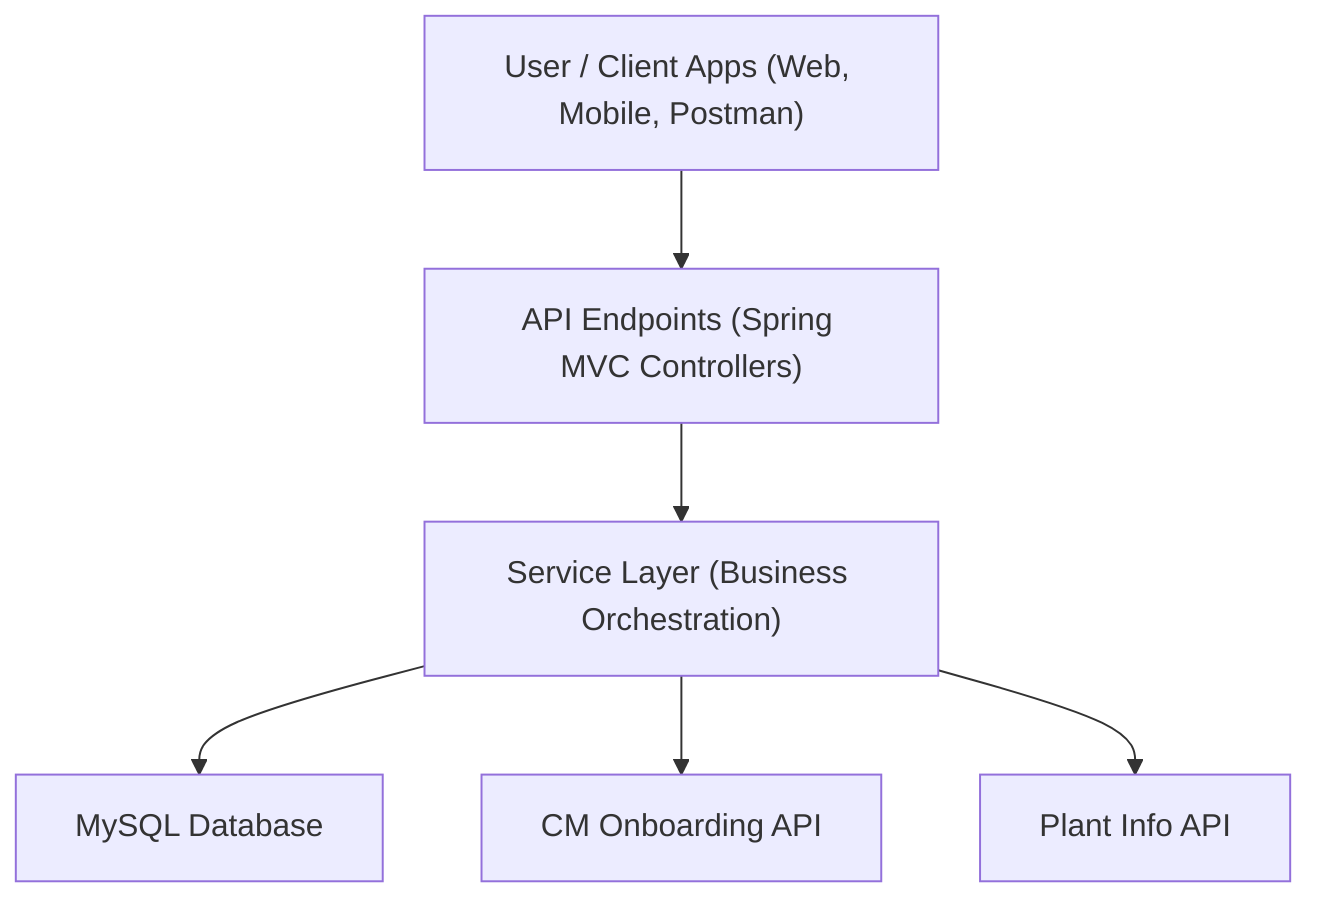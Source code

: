 flowchart TB
  U["User / Client Apps (Web, Mobile, Postman)"] --> G["API Endpoints (Spring MVC Controllers)"]
  G --> SVC["Service Layer (Business Orchestration)"]
  SVC --> DB["MySQL Database"]
  SVC --> CM["CM Onboarding API"]
  SVC --> PL["Plant Info API"]
